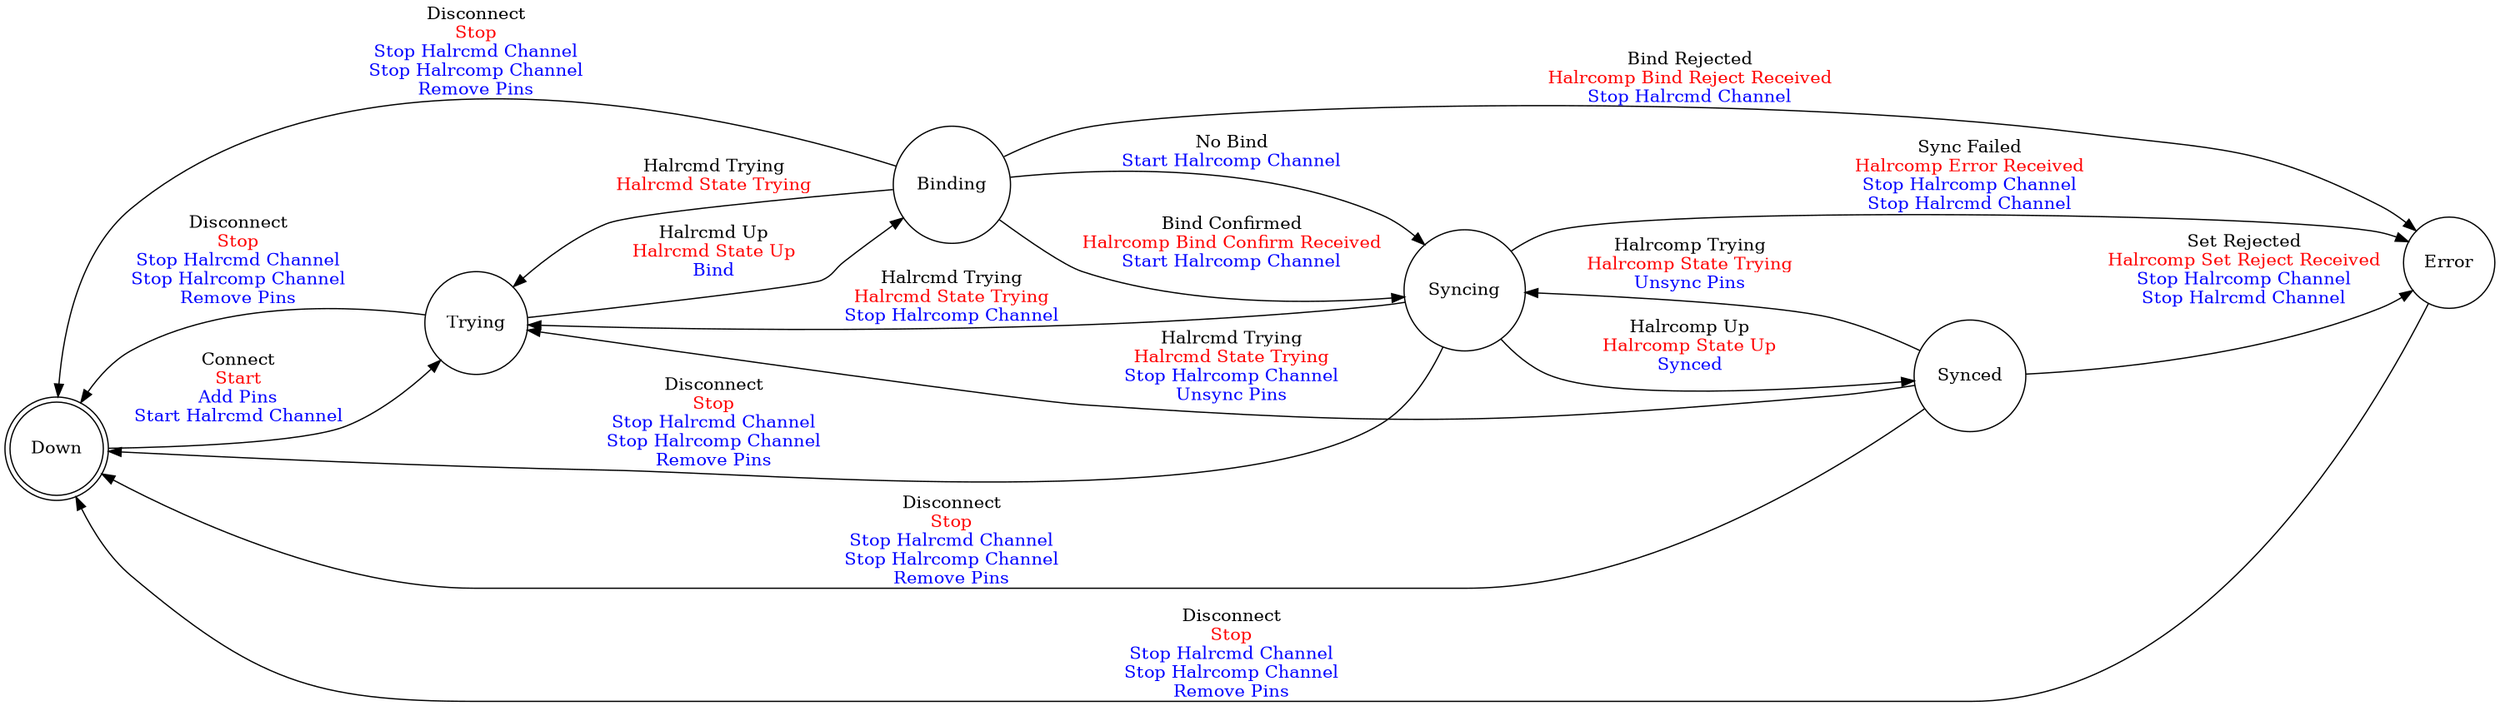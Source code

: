 digraph remote_component_base {
    rankdir = LR;
    size = 20;
    overlap = false;
    splines = true;
    bgcolor=transparent;
    // concentrate = true;
    node [shape = doublecircle]; Down;
    node [shape = circle];
       Down -> Trying [label = <Connect<br></br><Font Color="Red">Start<Br></Br></Font><Font Color="Blue">Add Pins<Br></Br>Start Halrcmd Channel<Br></Br></Font>>;
                                 labeltooltip = "Tooltip" ];
       Trying -> Binding [label = <Halrcmd Up<br></br><Font Color="Red">Halrcmd State Up<Br></Br></Font><Font Color="Blue">Bind<Br></Br></Font>>;
                                 labeltooltip = "Tooltip" ];
       Trying -> Down [label = <Disconnect<br></br><Font Color="Red">Stop<Br></Br></Font><Font Color="Blue">Stop Halrcmd Channel<Br></Br>Stop Halrcomp Channel<Br></Br>Remove Pins<Br></Br></Font>>;
                                 labeltooltip = "Tooltip" ];
       Binding -> Syncing [label = <Bind Confirmed<br></br><Font Color="Red">Halrcomp Bind Confirm Received<Br></Br></Font><Font Color="Blue">Start Halrcomp Channel<Br></Br></Font>>;
                                 labeltooltip = "Tooltip" ];
       Binding -> Error [label = <Bind Rejected<br></br><Font Color="Red">Halrcomp Bind Reject Received<Br></Br></Font><Font Color="Blue">Stop Halrcmd Channel<Br></Br></Font>>;
                                 labeltooltip = "Tooltip" ];
       Binding -> Syncing [label = <No Bind<br></br><Font Color="Blue">Start Halrcomp Channel<Br></Br></Font>>;
                                 labeltooltip = "Tooltip" ];
       Binding -> Trying [label = <Halrcmd Trying<br></br><Font Color="Red">Halrcmd State Trying<Br></Br></Font>>;
                                 labeltooltip = "Tooltip" ];
       Binding -> Down [label = <Disconnect<br></br><Font Color="Red">Stop<Br></Br></Font><Font Color="Blue">Stop Halrcmd Channel<Br></Br>Stop Halrcomp Channel<Br></Br>Remove Pins<Br></Br></Font>>;
                                 labeltooltip = "Tooltip" ];
       Syncing -> Trying [label = <Halrcmd Trying<br></br><Font Color="Red">Halrcmd State Trying<Br></Br></Font><Font Color="Blue">Stop Halrcomp Channel<Br></Br></Font>>;
                                 labeltooltip = "Tooltip" ];
       Syncing -> Synced [label = <Halrcomp Up<br></br><Font Color="Red">Halrcomp State Up<Br></Br></Font><Font Color="Blue">Synced<Br></Br></Font>>;
                                 labeltooltip = "Tooltip" ];
       Syncing -> Error [label = <Sync Failed<br></br><Font Color="Red">Halrcomp Error Received<Br></Br></Font><Font Color="Blue">Stop Halrcomp Channel<Br></Br>Stop Halrcmd Channel<Br></Br></Font>>;
                                 labeltooltip = "Tooltip" ];
       Syncing -> Down [label = <Disconnect<br></br><Font Color="Red">Stop<Br></Br></Font><Font Color="Blue">Stop Halrcmd Channel<Br></Br>Stop Halrcomp Channel<Br></Br>Remove Pins<Br></Br></Font>>;
                                 labeltooltip = "Tooltip" ];
       Synced -> Syncing [label = <Halrcomp Trying<br></br><Font Color="Red">Halrcomp State Trying<Br></Br></Font><Font Color="Blue">Unsync Pins<Br></Br></Font>>;
                                 labeltooltip = "Tooltip" ];
       Synced -> Trying [label = <Halrcmd Trying<br></br><Font Color="Red">Halrcmd State Trying<Br></Br></Font><Font Color="Blue">Stop Halrcomp Channel<Br></Br>Unsync Pins<Br></Br></Font>>;
                                 labeltooltip = "Tooltip" ];
       Synced -> Error [label = <Set Rejected<br></br><Font Color="Red">Halrcomp Set Reject Received<Br></Br></Font><Font Color="Blue">Stop Halrcomp Channel<Br></Br>Stop Halrcmd Channel<Br></Br></Font>>;
                                 labeltooltip = "Tooltip" ];
       Synced -> Down [label = <Disconnect<br></br><Font Color="Red">Stop<Br></Br></Font><Font Color="Blue">Stop Halrcmd Channel<Br></Br>Stop Halrcomp Channel<Br></Br>Remove Pins<Br></Br></Font>>;
                                 labeltooltip = "Tooltip" ];
       Error -> Down [label = <Disconnect<br></br><Font Color="Red">Stop<Br></Br></Font><Font Color="Blue">Stop Halrcmd Channel<Br></Br>Stop Halrcomp Channel<Br></Br>Remove Pins<Br></Br></Font>>;
                                 labeltooltip = "Tooltip" ];
}
